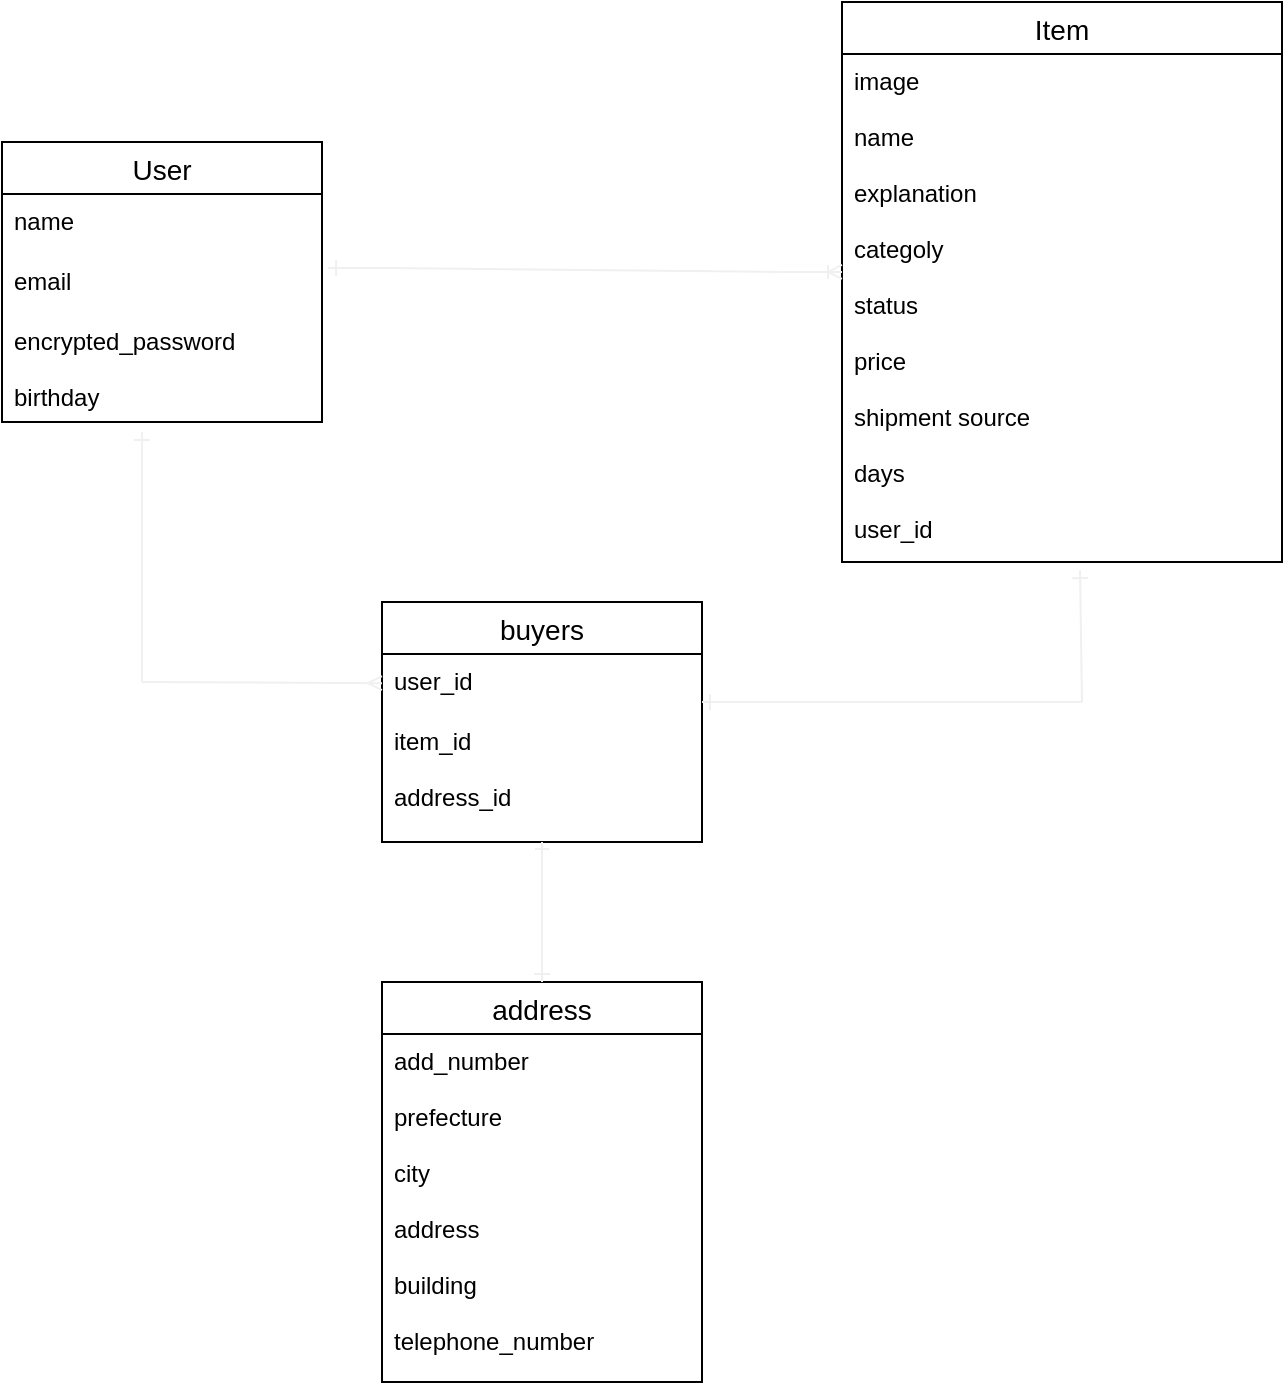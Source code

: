 <mxfile>
    <diagram id="EMuFddAsqRQuKgmrr39s" name="ページ1">
        <mxGraphModel dx="257" dy="227" grid="1" gridSize="10" guides="1" tooltips="1" connect="1" arrows="1" fold="1" page="1" pageScale="1" pageWidth="827" pageHeight="1169" math="0" shadow="0">
            <root>
                <mxCell id="0"/>
                <mxCell id="1" parent="0"/>
                <mxCell id="2" value="User" style="swimlane;fontStyle=0;childLayout=stackLayout;horizontal=1;startSize=26;horizontalStack=0;resizeParent=1;resizeParentMax=0;resizeLast=0;collapsible=1;marginBottom=0;align=center;fontSize=14;" vertex="1" parent="1">
                    <mxGeometry x="90" y="160" width="160" height="140" as="geometry">
                        <mxRectangle x="90" y="160" width="60" height="26" as="alternateBounds"/>
                    </mxGeometry>
                </mxCell>
                <mxCell id="3" value="name&#10;" style="text;strokeColor=none;fillColor=none;spacingLeft=4;spacingRight=4;overflow=hidden;rotatable=0;points=[[0,0.5],[1,0.5]];portConstraint=eastwest;fontSize=12;" vertex="1" parent="2">
                    <mxGeometry y="26" width="160" height="30" as="geometry"/>
                </mxCell>
                <mxCell id="4" value="email" style="text;strokeColor=none;fillColor=none;spacingLeft=4;spacingRight=4;overflow=hidden;rotatable=0;points=[[0,0.5],[1,0.5]];portConstraint=eastwest;fontSize=12;" vertex="1" parent="2">
                    <mxGeometry y="56" width="160" height="30" as="geometry"/>
                </mxCell>
                <mxCell id="5" value="encrypted_password&#10;&#10;birthday" style="text;strokeColor=none;fillColor=none;spacingLeft=4;spacingRight=4;overflow=hidden;rotatable=0;points=[[0,0.5],[1,0.5]];portConstraint=eastwest;fontSize=12;" vertex="1" parent="2">
                    <mxGeometry y="86" width="160" height="54" as="geometry"/>
                </mxCell>
                <mxCell id="6" value="Item" style="swimlane;fontStyle=0;childLayout=stackLayout;horizontal=1;startSize=26;horizontalStack=0;resizeParent=1;resizeParentMax=0;resizeLast=0;collapsible=1;marginBottom=0;align=center;fontSize=14;" vertex="1" parent="1">
                    <mxGeometry x="510" y="90" width="220" height="280" as="geometry"/>
                </mxCell>
                <mxCell id="9" value="image&#10;&#10;name&#10;&#10;explanation&#10;&#10;categoly&#10;&#10;status&#10;&#10;price&#10;&#10;shipment source&#10;&#10;days&#10;&#10;user_id" style="text;strokeColor=none;fillColor=none;spacingLeft=4;spacingRight=4;overflow=hidden;rotatable=0;points=[[0,0.5],[1,0.5]];portConstraint=eastwest;fontSize=12;" vertex="1" parent="6">
                    <mxGeometry y="26" width="220" height="254" as="geometry"/>
                </mxCell>
                <mxCell id="16" value="address" style="swimlane;fontStyle=0;childLayout=stackLayout;horizontal=1;startSize=26;horizontalStack=0;resizeParent=1;resizeParentMax=0;resizeLast=0;collapsible=1;marginBottom=0;align=center;fontSize=14;" vertex="1" parent="1">
                    <mxGeometry x="280" y="580" width="160" height="200" as="geometry"/>
                </mxCell>
                <mxCell id="17" value="add_number&#10;&#10;prefecture&#10;&#10;city&#10;&#10;address&#10;&#10;building&#10;&#10;telephone_number" style="text;strokeColor=none;fillColor=none;spacingLeft=4;spacingRight=4;overflow=hidden;rotatable=0;points=[[0,0.5],[1,0.5]];portConstraint=eastwest;fontSize=12;" vertex="1" parent="16">
                    <mxGeometry y="26" width="160" height="174" as="geometry"/>
                </mxCell>
                <mxCell id="42" value="buyers" style="swimlane;fontStyle=0;childLayout=stackLayout;horizontal=1;startSize=26;horizontalStack=0;resizeParent=1;resizeParentMax=0;resizeLast=0;collapsible=1;marginBottom=0;align=center;fontSize=14;" vertex="1" parent="1">
                    <mxGeometry x="280" y="390" width="160" height="120" as="geometry"/>
                </mxCell>
                <mxCell id="43" value="user_id" style="text;strokeColor=none;fillColor=none;spacingLeft=4;spacingRight=4;overflow=hidden;rotatable=0;points=[[0,0.5],[1,0.5]];portConstraint=eastwest;fontSize=12;" vertex="1" parent="42">
                    <mxGeometry y="26" width="160" height="30" as="geometry"/>
                </mxCell>
                <mxCell id="44" value="item_id&#10;&#10;address_id&#10;" style="text;strokeColor=none;fillColor=none;spacingLeft=4;spacingRight=4;overflow=hidden;rotatable=0;points=[[0,0.5],[1,0.5]];portConstraint=eastwest;fontSize=12;" vertex="1" parent="42">
                    <mxGeometry y="56" width="160" height="64" as="geometry"/>
                </mxCell>
                <mxCell id="46" value="" style="edgeStyle=entityRelationEdgeStyle;fontSize=12;html=1;endArrow=ERoneToMany;endSize=5;targetPerimeterSpacing=0;strokeColor=#f0f0f0;strokeWidth=1;exitX=1.019;exitY=0.233;exitDx=0;exitDy=0;exitPerimeter=0;rounded=0;entryX=0;entryY=0.429;entryDx=0;entryDy=0;entryPerimeter=0;startArrow=ERone;startFill=0;" edge="1" parent="1" source="4" target="9">
                    <mxGeometry width="100" height="100" relative="1" as="geometry">
                        <mxPoint x="340" y="460" as="sourcePoint"/>
                        <mxPoint x="500" y="220" as="targetPoint"/>
                    </mxGeometry>
                </mxCell>
                <mxCell id="47" value="" style="endArrow=none;html=1;rounded=0;endSize=5;targetPerimeterSpacing=0;strokeColor=#f0f0f0;strokeWidth=1;startArrow=ERone;startFill=0;" edge="1" parent="1">
                    <mxGeometry relative="1" as="geometry">
                        <mxPoint x="440" y="440" as="sourcePoint"/>
                        <mxPoint x="630" y="440" as="targetPoint"/>
                    </mxGeometry>
                </mxCell>
                <mxCell id="48" value="" style="endArrow=none;html=1;rounded=0;endSize=5;targetPerimeterSpacing=0;strokeColor=#f0f0f0;strokeWidth=1;exitX=0.541;exitY=1.016;exitDx=0;exitDy=0;exitPerimeter=0;endFill=0;startArrow=ERone;startFill=0;" edge="1" parent="1" source="9">
                    <mxGeometry relative="1" as="geometry">
                        <mxPoint x="310" y="410" as="sourcePoint"/>
                        <mxPoint x="630" y="440" as="targetPoint"/>
                    </mxGeometry>
                </mxCell>
                <mxCell id="49" value="" style="endArrow=ERmany;html=1;rounded=0;endSize=5;targetPerimeterSpacing=0;strokeColor=#f0f0f0;strokeWidth=1;endFill=0;" edge="1" parent="1" target="43">
                    <mxGeometry relative="1" as="geometry">
                        <mxPoint x="160" y="430" as="sourcePoint"/>
                        <mxPoint x="470" y="410" as="targetPoint"/>
                    </mxGeometry>
                </mxCell>
                <mxCell id="50" value="" style="endArrow=none;html=1;rounded=0;endSize=5;targetPerimeterSpacing=0;strokeColor=#f0f0f0;strokeWidth=1;endFill=0;startArrow=ERone;startFill=0;" edge="1" parent="1">
                    <mxGeometry relative="1" as="geometry">
                        <mxPoint x="160" y="305" as="sourcePoint"/>
                        <mxPoint x="160" y="430" as="targetPoint"/>
                    </mxGeometry>
                </mxCell>
                <mxCell id="51" value="" style="endArrow=ERone;html=1;rounded=0;endSize=5;targetPerimeterSpacing=0;strokeColor=#f0f0f0;strokeWidth=1;exitX=0.5;exitY=0;exitDx=0;exitDy=0;startArrow=ERone;startFill=0;endFill=0;" edge="1" parent="1" source="16" target="44">
                    <mxGeometry relative="1" as="geometry">
                        <mxPoint x="360" y="540" as="sourcePoint"/>
                        <mxPoint x="470" y="410" as="targetPoint"/>
                    </mxGeometry>
                </mxCell>
            </root>
        </mxGraphModel>
    </diagram>
</mxfile>